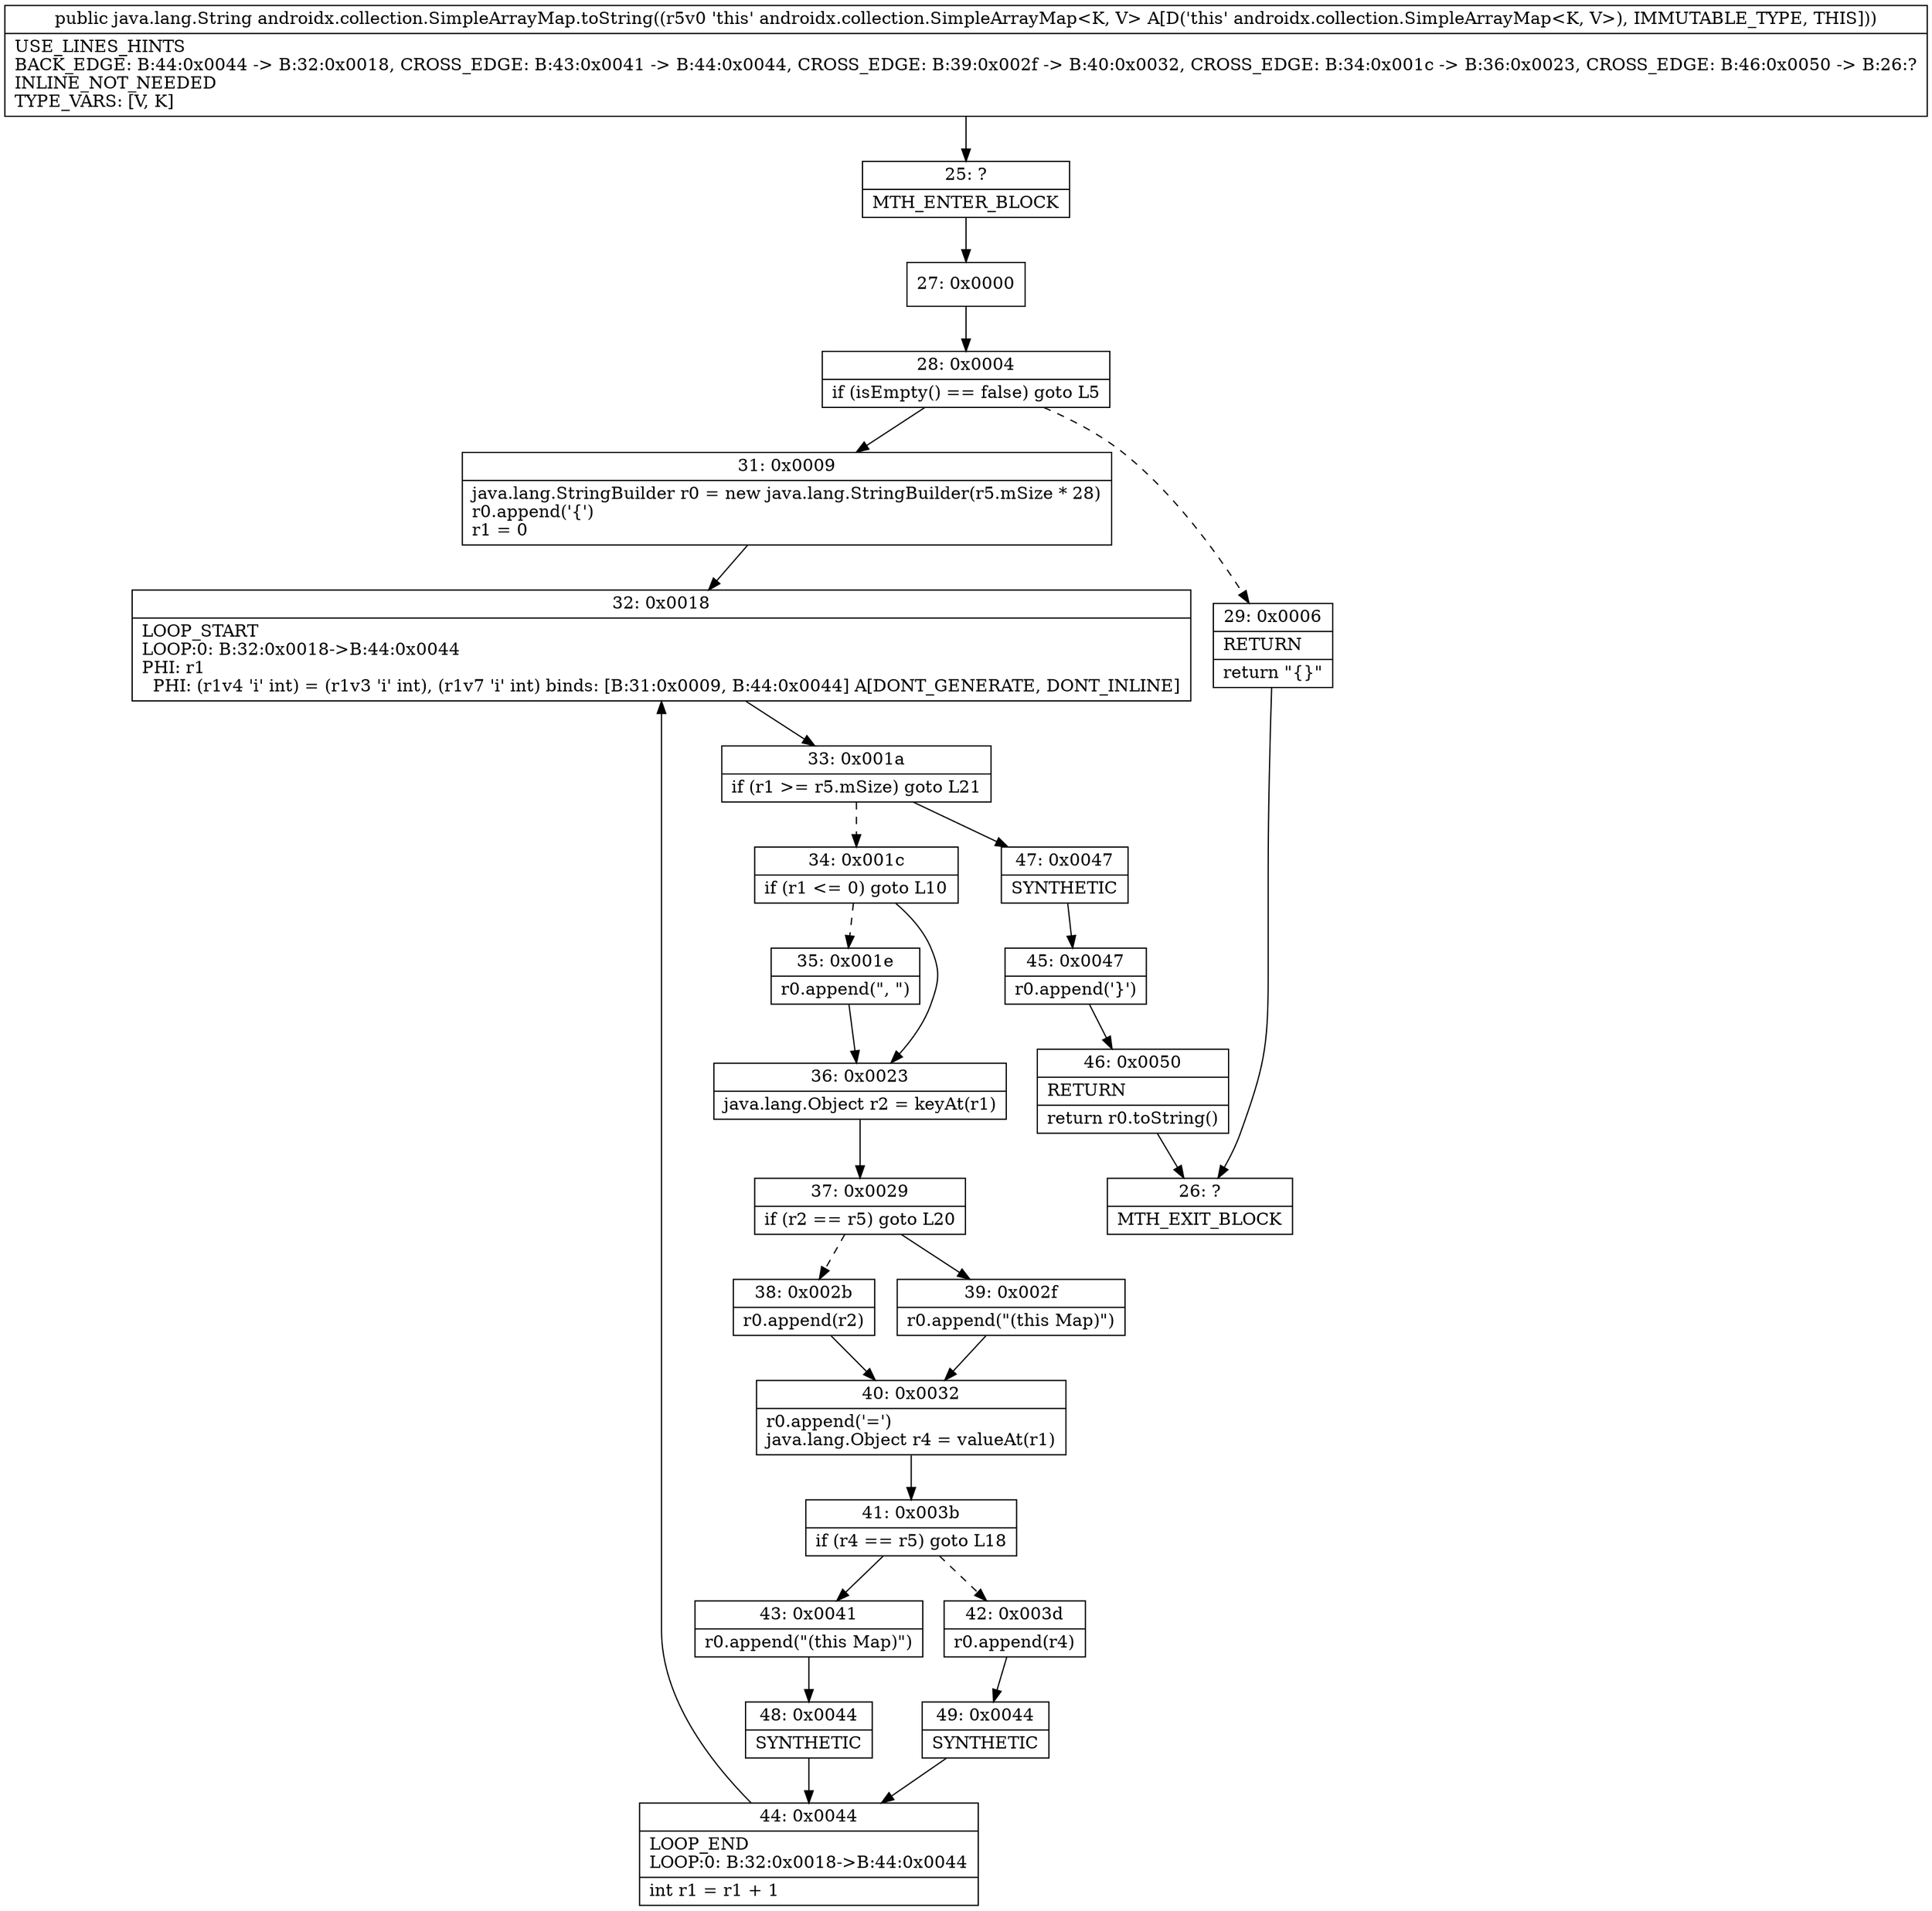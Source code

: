 digraph "CFG forandroidx.collection.SimpleArrayMap.toString()Ljava\/lang\/String;" {
Node_25 [shape=record,label="{25\:\ ?|MTH_ENTER_BLOCK\l}"];
Node_27 [shape=record,label="{27\:\ 0x0000}"];
Node_28 [shape=record,label="{28\:\ 0x0004|if (isEmpty() == false) goto L5\l}"];
Node_29 [shape=record,label="{29\:\ 0x0006|RETURN\l|return \"\{\}\"\l}"];
Node_26 [shape=record,label="{26\:\ ?|MTH_EXIT_BLOCK\l}"];
Node_31 [shape=record,label="{31\:\ 0x0009|java.lang.StringBuilder r0 = new java.lang.StringBuilder(r5.mSize * 28)\lr0.append('\{')\lr1 = 0\l}"];
Node_32 [shape=record,label="{32\:\ 0x0018|LOOP_START\lLOOP:0: B:32:0x0018\-\>B:44:0x0044\lPHI: r1 \l  PHI: (r1v4 'i' int) = (r1v3 'i' int), (r1v7 'i' int) binds: [B:31:0x0009, B:44:0x0044] A[DONT_GENERATE, DONT_INLINE]\l}"];
Node_33 [shape=record,label="{33\:\ 0x001a|if (r1 \>= r5.mSize) goto L21\l}"];
Node_34 [shape=record,label="{34\:\ 0x001c|if (r1 \<= 0) goto L10\l}"];
Node_35 [shape=record,label="{35\:\ 0x001e|r0.append(\", \")\l}"];
Node_36 [shape=record,label="{36\:\ 0x0023|java.lang.Object r2 = keyAt(r1)\l}"];
Node_37 [shape=record,label="{37\:\ 0x0029|if (r2 == r5) goto L20\l}"];
Node_38 [shape=record,label="{38\:\ 0x002b|r0.append(r2)\l}"];
Node_40 [shape=record,label="{40\:\ 0x0032|r0.append('=')\ljava.lang.Object r4 = valueAt(r1)\l}"];
Node_41 [shape=record,label="{41\:\ 0x003b|if (r4 == r5) goto L18\l}"];
Node_42 [shape=record,label="{42\:\ 0x003d|r0.append(r4)\l}"];
Node_49 [shape=record,label="{49\:\ 0x0044|SYNTHETIC\l}"];
Node_44 [shape=record,label="{44\:\ 0x0044|LOOP_END\lLOOP:0: B:32:0x0018\-\>B:44:0x0044\l|int r1 = r1 + 1\l}"];
Node_43 [shape=record,label="{43\:\ 0x0041|r0.append(\"(this Map)\")\l}"];
Node_48 [shape=record,label="{48\:\ 0x0044|SYNTHETIC\l}"];
Node_39 [shape=record,label="{39\:\ 0x002f|r0.append(\"(this Map)\")\l}"];
Node_47 [shape=record,label="{47\:\ 0x0047|SYNTHETIC\l}"];
Node_45 [shape=record,label="{45\:\ 0x0047|r0.append('\}')\l}"];
Node_46 [shape=record,label="{46\:\ 0x0050|RETURN\l|return r0.toString()\l}"];
MethodNode[shape=record,label="{public java.lang.String androidx.collection.SimpleArrayMap.toString((r5v0 'this' androidx.collection.SimpleArrayMap\<K, V\> A[D('this' androidx.collection.SimpleArrayMap\<K, V\>), IMMUTABLE_TYPE, THIS]))  | USE_LINES_HINTS\lBACK_EDGE: B:44:0x0044 \-\> B:32:0x0018, CROSS_EDGE: B:43:0x0041 \-\> B:44:0x0044, CROSS_EDGE: B:39:0x002f \-\> B:40:0x0032, CROSS_EDGE: B:34:0x001c \-\> B:36:0x0023, CROSS_EDGE: B:46:0x0050 \-\> B:26:?\lINLINE_NOT_NEEDED\lTYPE_VARS: [V, K]\l}"];
MethodNode -> Node_25;Node_25 -> Node_27;
Node_27 -> Node_28;
Node_28 -> Node_29[style=dashed];
Node_28 -> Node_31;
Node_29 -> Node_26;
Node_31 -> Node_32;
Node_32 -> Node_33;
Node_33 -> Node_34[style=dashed];
Node_33 -> Node_47;
Node_34 -> Node_35[style=dashed];
Node_34 -> Node_36;
Node_35 -> Node_36;
Node_36 -> Node_37;
Node_37 -> Node_38[style=dashed];
Node_37 -> Node_39;
Node_38 -> Node_40;
Node_40 -> Node_41;
Node_41 -> Node_42[style=dashed];
Node_41 -> Node_43;
Node_42 -> Node_49;
Node_49 -> Node_44;
Node_44 -> Node_32;
Node_43 -> Node_48;
Node_48 -> Node_44;
Node_39 -> Node_40;
Node_47 -> Node_45;
Node_45 -> Node_46;
Node_46 -> Node_26;
}

